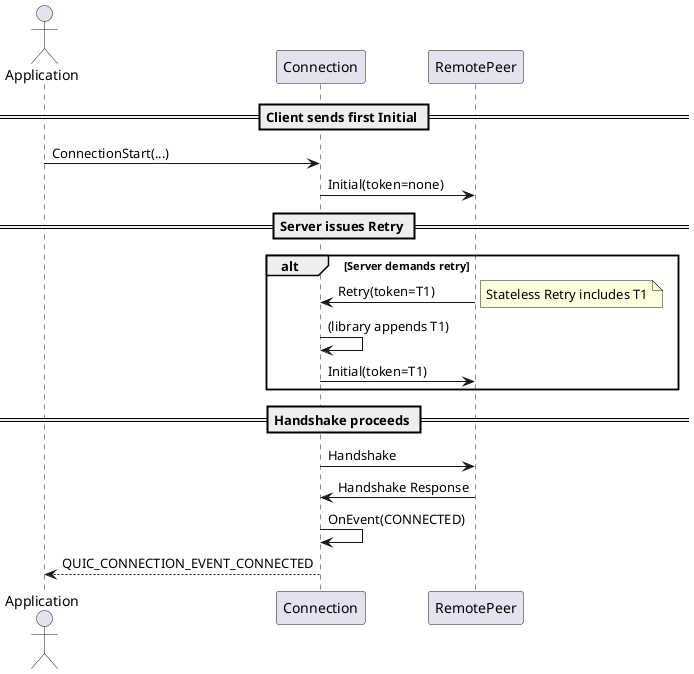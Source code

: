 @startuml
actor Application
participant Connection as C
participant RemotePeer as S

== Client sends first Initial ==
Application -> C : ConnectionStart(...)
C -> S : Initial(token=none)

== Server issues Retry ==
alt Server demands retry
    S -> C : Retry(token=T1)
    note right: Stateless Retry includes T1
    C -> C : (library appends T1)
    C -> S : Initial(token=T1)
end

== Handshake proceeds ==
C -> S : Handshake
S -> C : Handshake Response
C -> C : OnEvent(CONNECTED)
C --> Application : QUIC_CONNECTION_EVENT_CONNECTED
@enduml
